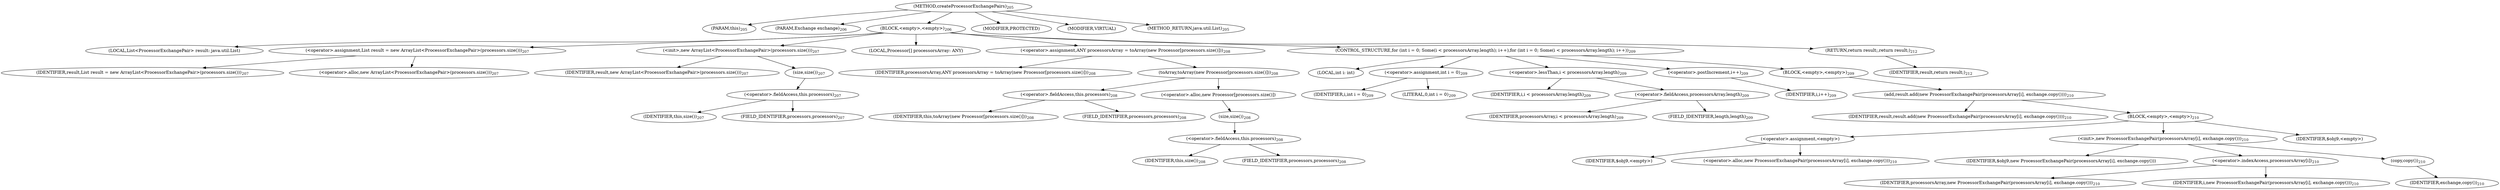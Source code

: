 digraph "createProcessorExchangePairs" {  
"548" [label = <(METHOD,createProcessorExchangePairs)<SUB>205</SUB>> ]
"549" [label = <(PARAM,this)<SUB>205</SUB>> ]
"550" [label = <(PARAM,Exchange exchange)<SUB>206</SUB>> ]
"551" [label = <(BLOCK,&lt;empty&gt;,&lt;empty&gt;)<SUB>206</SUB>> ]
"61" [label = <(LOCAL,List&lt;ProcessorExchangePair&gt; result: java.util.List)> ]
"552" [label = <(&lt;operator&gt;.assignment,List result = new ArrayList&lt;ProcessorExchangePair&gt;(processors.size()))<SUB>207</SUB>> ]
"553" [label = <(IDENTIFIER,result,List result = new ArrayList&lt;ProcessorExchangePair&gt;(processors.size()))<SUB>207</SUB>> ]
"554" [label = <(&lt;operator&gt;.alloc,new ArrayList&lt;ProcessorExchangePair&gt;(processors.size()))<SUB>207</SUB>> ]
"555" [label = <(&lt;init&gt;,new ArrayList&lt;ProcessorExchangePair&gt;(processors.size()))<SUB>207</SUB>> ]
"60" [label = <(IDENTIFIER,result,new ArrayList&lt;ProcessorExchangePair&gt;(processors.size()))<SUB>207</SUB>> ]
"556" [label = <(size,size())<SUB>207</SUB>> ]
"557" [label = <(&lt;operator&gt;.fieldAccess,this.processors)<SUB>207</SUB>> ]
"558" [label = <(IDENTIFIER,this,size())<SUB>207</SUB>> ]
"559" [label = <(FIELD_IDENTIFIER,processors,processors)<SUB>207</SUB>> ]
"560" [label = <(LOCAL,Processor[] processorsArray: ANY)> ]
"561" [label = <(&lt;operator&gt;.assignment,ANY processorsArray = toArray(new Processor[processors.size()]))<SUB>208</SUB>> ]
"562" [label = <(IDENTIFIER,processorsArray,ANY processorsArray = toArray(new Processor[processors.size()]))<SUB>208</SUB>> ]
"563" [label = <(toArray,toArray(new Processor[processors.size()]))<SUB>208</SUB>> ]
"564" [label = <(&lt;operator&gt;.fieldAccess,this.processors)<SUB>208</SUB>> ]
"565" [label = <(IDENTIFIER,this,toArray(new Processor[processors.size()]))<SUB>208</SUB>> ]
"566" [label = <(FIELD_IDENTIFIER,processors,processors)<SUB>208</SUB>> ]
"567" [label = <(&lt;operator&gt;.alloc,new Processor[processors.size()])> ]
"568" [label = <(size,size())<SUB>208</SUB>> ]
"569" [label = <(&lt;operator&gt;.fieldAccess,this.processors)<SUB>208</SUB>> ]
"570" [label = <(IDENTIFIER,this,size())<SUB>208</SUB>> ]
"571" [label = <(FIELD_IDENTIFIER,processors,processors)<SUB>208</SUB>> ]
"572" [label = <(CONTROL_STRUCTURE,for (int i = 0; Some(i &lt; processorsArray.length); i++),for (int i = 0; Some(i &lt; processorsArray.length); i++))<SUB>209</SUB>> ]
"573" [label = <(LOCAL,int i: int)> ]
"574" [label = <(&lt;operator&gt;.assignment,int i = 0)<SUB>209</SUB>> ]
"575" [label = <(IDENTIFIER,i,int i = 0)<SUB>209</SUB>> ]
"576" [label = <(LITERAL,0,int i = 0)<SUB>209</SUB>> ]
"577" [label = <(&lt;operator&gt;.lessThan,i &lt; processorsArray.length)<SUB>209</SUB>> ]
"578" [label = <(IDENTIFIER,i,i &lt; processorsArray.length)<SUB>209</SUB>> ]
"579" [label = <(&lt;operator&gt;.fieldAccess,processorsArray.length)<SUB>209</SUB>> ]
"580" [label = <(IDENTIFIER,processorsArray,i &lt; processorsArray.length)<SUB>209</SUB>> ]
"581" [label = <(FIELD_IDENTIFIER,length,length)<SUB>209</SUB>> ]
"582" [label = <(&lt;operator&gt;.postIncrement,i++)<SUB>209</SUB>> ]
"583" [label = <(IDENTIFIER,i,i++)<SUB>209</SUB>> ]
"584" [label = <(BLOCK,&lt;empty&gt;,&lt;empty&gt;)<SUB>209</SUB>> ]
"585" [label = <(add,result.add(new ProcessorExchangePair(processorsArray[i], exchange.copy())))<SUB>210</SUB>> ]
"586" [label = <(IDENTIFIER,result,result.add(new ProcessorExchangePair(processorsArray[i], exchange.copy())))<SUB>210</SUB>> ]
"587" [label = <(BLOCK,&lt;empty&gt;,&lt;empty&gt;)<SUB>210</SUB>> ]
"588" [label = <(&lt;operator&gt;.assignment,&lt;empty&gt;)> ]
"589" [label = <(IDENTIFIER,$obj9,&lt;empty&gt;)> ]
"590" [label = <(&lt;operator&gt;.alloc,new ProcessorExchangePair(processorsArray[i], exchange.copy()))<SUB>210</SUB>> ]
"591" [label = <(&lt;init&gt;,new ProcessorExchangePair(processorsArray[i], exchange.copy()))<SUB>210</SUB>> ]
"592" [label = <(IDENTIFIER,$obj9,new ProcessorExchangePair(processorsArray[i], exchange.copy()))> ]
"593" [label = <(&lt;operator&gt;.indexAccess,processorsArray[i])<SUB>210</SUB>> ]
"594" [label = <(IDENTIFIER,processorsArray,new ProcessorExchangePair(processorsArray[i], exchange.copy()))<SUB>210</SUB>> ]
"595" [label = <(IDENTIFIER,i,new ProcessorExchangePair(processorsArray[i], exchange.copy()))<SUB>210</SUB>> ]
"596" [label = <(copy,copy())<SUB>210</SUB>> ]
"597" [label = <(IDENTIFIER,exchange,copy())<SUB>210</SUB>> ]
"598" [label = <(IDENTIFIER,$obj9,&lt;empty&gt;)> ]
"599" [label = <(RETURN,return result;,return result;)<SUB>212</SUB>> ]
"600" [label = <(IDENTIFIER,result,return result;)<SUB>212</SUB>> ]
"601" [label = <(MODIFIER,PROTECTED)> ]
"602" [label = <(MODIFIER,VIRTUAL)> ]
"603" [label = <(METHOD_RETURN,java.util.List)<SUB>205</SUB>> ]
  "548" -> "549" 
  "548" -> "550" 
  "548" -> "551" 
  "548" -> "601" 
  "548" -> "602" 
  "548" -> "603" 
  "551" -> "61" 
  "551" -> "552" 
  "551" -> "555" 
  "551" -> "560" 
  "551" -> "561" 
  "551" -> "572" 
  "551" -> "599" 
  "552" -> "553" 
  "552" -> "554" 
  "555" -> "60" 
  "555" -> "556" 
  "556" -> "557" 
  "557" -> "558" 
  "557" -> "559" 
  "561" -> "562" 
  "561" -> "563" 
  "563" -> "564" 
  "563" -> "567" 
  "564" -> "565" 
  "564" -> "566" 
  "567" -> "568" 
  "568" -> "569" 
  "569" -> "570" 
  "569" -> "571" 
  "572" -> "573" 
  "572" -> "574" 
  "572" -> "577" 
  "572" -> "582" 
  "572" -> "584" 
  "574" -> "575" 
  "574" -> "576" 
  "577" -> "578" 
  "577" -> "579" 
  "579" -> "580" 
  "579" -> "581" 
  "582" -> "583" 
  "584" -> "585" 
  "585" -> "586" 
  "585" -> "587" 
  "587" -> "588" 
  "587" -> "591" 
  "587" -> "598" 
  "588" -> "589" 
  "588" -> "590" 
  "591" -> "592" 
  "591" -> "593" 
  "591" -> "596" 
  "593" -> "594" 
  "593" -> "595" 
  "596" -> "597" 
  "599" -> "600" 
}
